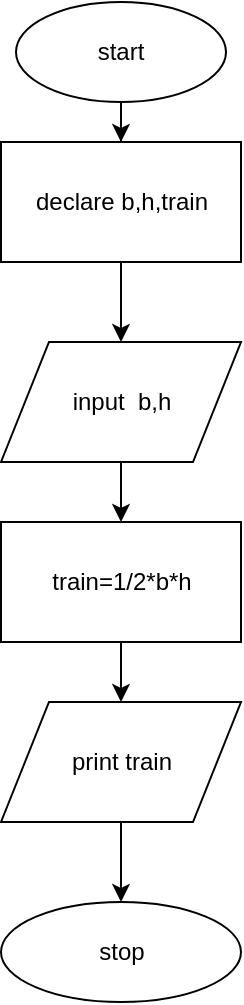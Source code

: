 <mxfile version="12.1.3" pages="1"><diagram id="SfDZ0ejXaMLmgd1xixos" name="Page-1"><mxGraphModel dx="1312" dy="362" grid="1" gridSize="10" guides="1" tooltips="1" connect="1" arrows="1" fold="1" page="1" pageScale="1" pageWidth="850" pageHeight="1100" math="0" shadow="0"><root><mxCell id="0"/><mxCell id="1" parent="0"/><mxCell id="fyTXrau6oDgrHHAhK1DO-7" value="" style="edgeStyle=orthogonalEdgeStyle;rounded=0;orthogonalLoop=1;jettySize=auto;html=1;" edge="1" parent="1" source="fyTXrau6oDgrHHAhK1DO-1" target="fyTXrau6oDgrHHAhK1DO-2"><mxGeometry relative="1" as="geometry"/></mxCell><mxCell id="fyTXrau6oDgrHHAhK1DO-1" value="start" style="ellipse;whiteSpace=wrap;html=1;" vertex="1" parent="1"><mxGeometry x="305" width="105" height="50" as="geometry"/></mxCell><mxCell id="fyTXrau6oDgrHHAhK1DO-8" value="" style="edgeStyle=orthogonalEdgeStyle;rounded=0;orthogonalLoop=1;jettySize=auto;html=1;" edge="1" parent="1" source="fyTXrau6oDgrHHAhK1DO-2" target="fyTXrau6oDgrHHAhK1DO-3"><mxGeometry relative="1" as="geometry"/></mxCell><mxCell id="fyTXrau6oDgrHHAhK1DO-2" value="declare b,h,train" style="rounded=0;whiteSpace=wrap;html=1;" vertex="1" parent="1"><mxGeometry x="297.5" y="70" width="120" height="60" as="geometry"/></mxCell><mxCell id="fyTXrau6oDgrHHAhK1DO-9" value="" style="edgeStyle=orthogonalEdgeStyle;rounded=0;orthogonalLoop=1;jettySize=auto;html=1;" edge="1" parent="1" source="fyTXrau6oDgrHHAhK1DO-3" target="fyTXrau6oDgrHHAhK1DO-4"><mxGeometry relative="1" as="geometry"/></mxCell><mxCell id="fyTXrau6oDgrHHAhK1DO-3" value="input&amp;nbsp; b,h" style="shape=parallelogram;perimeter=parallelogramPerimeter;whiteSpace=wrap;html=1;" vertex="1" parent="1"><mxGeometry x="297.5" y="170" width="120" height="60" as="geometry"/></mxCell><mxCell id="fyTXrau6oDgrHHAhK1DO-10" value="" style="edgeStyle=orthogonalEdgeStyle;rounded=0;orthogonalLoop=1;jettySize=auto;html=1;" edge="1" parent="1" source="fyTXrau6oDgrHHAhK1DO-4" target="fyTXrau6oDgrHHAhK1DO-5"><mxGeometry relative="1" as="geometry"/></mxCell><mxCell id="fyTXrau6oDgrHHAhK1DO-4" value="train=1/2*b*h" style="rounded=0;whiteSpace=wrap;html=1;" vertex="1" parent="1"><mxGeometry x="297.5" y="260" width="120" height="60" as="geometry"/></mxCell><mxCell id="fyTXrau6oDgrHHAhK1DO-11" value="" style="edgeStyle=orthogonalEdgeStyle;rounded=0;orthogonalLoop=1;jettySize=auto;html=1;" edge="1" parent="1" source="fyTXrau6oDgrHHAhK1DO-5" target="fyTXrau6oDgrHHAhK1DO-6"><mxGeometry relative="1" as="geometry"/></mxCell><mxCell id="fyTXrau6oDgrHHAhK1DO-5" value="print train" style="shape=parallelogram;perimeter=parallelogramPerimeter;whiteSpace=wrap;html=1;" vertex="1" parent="1"><mxGeometry x="297.5" y="350" width="120" height="60" as="geometry"/></mxCell><mxCell id="fyTXrau6oDgrHHAhK1DO-6" value="stop" style="ellipse;whiteSpace=wrap;html=1;" vertex="1" parent="1"><mxGeometry x="297.5" y="450" width="120" height="50" as="geometry"/></mxCell></root></mxGraphModel></diagram></mxfile>
